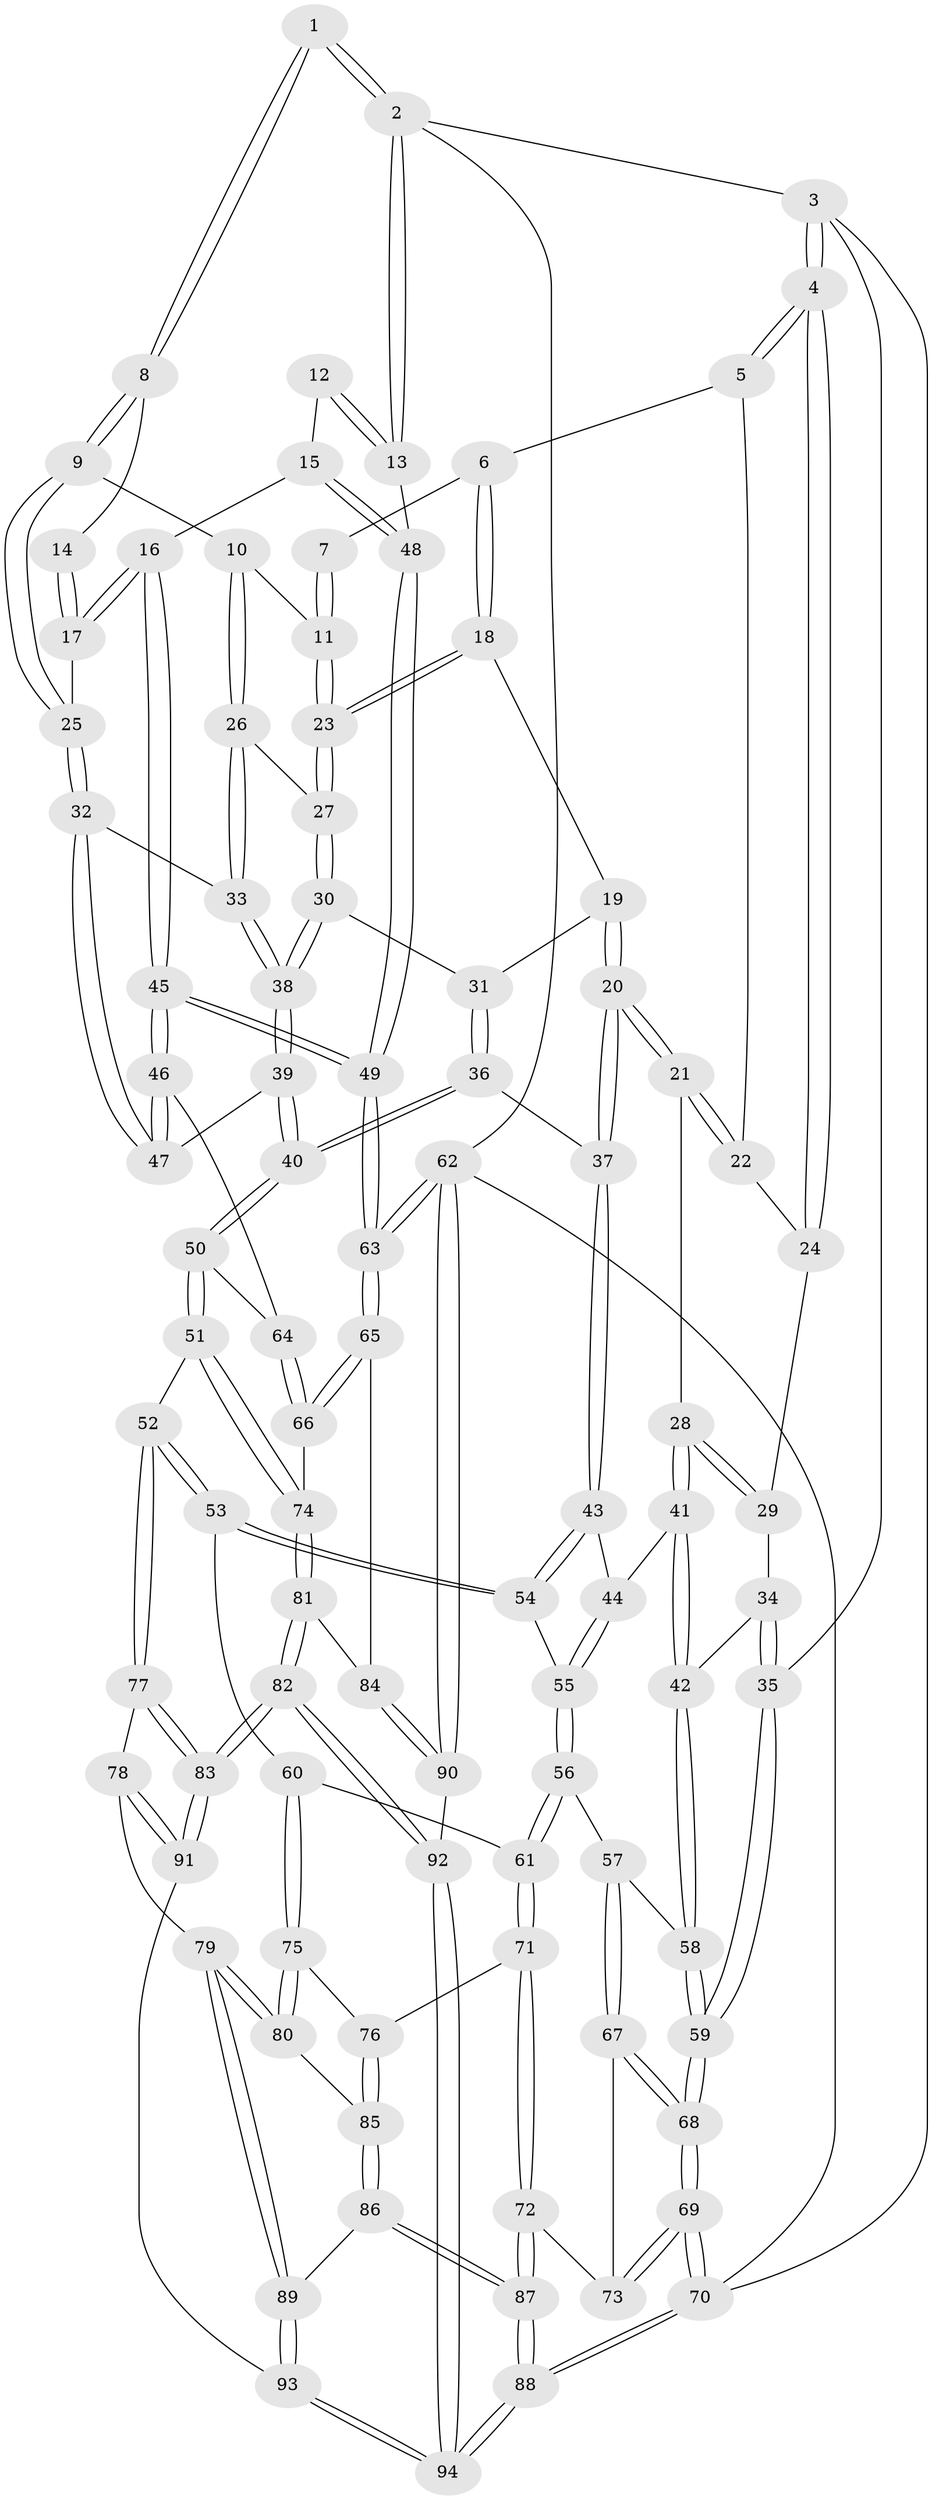 // Generated by graph-tools (version 1.1) at 2025/03/03/09/25 03:03:13]
// undirected, 94 vertices, 232 edges
graph export_dot {
graph [start="1"]
  node [color=gray90,style=filled];
  1 [pos="+0.6819741108001646+0"];
  2 [pos="+1+0"];
  3 [pos="+0+0"];
  4 [pos="+0+0"];
  5 [pos="+0.38682235553399064+0"];
  6 [pos="+0.5636694554783065+0"];
  7 [pos="+0.5998379021858711+0"];
  8 [pos="+0.7979063692053905+0.03236072890680025"];
  9 [pos="+0.790117902428162+0.14198296242214148"];
  10 [pos="+0.7266842311743932+0.1597537725967459"];
  11 [pos="+0.6810910204559584+0.14000987742547497"];
  12 [pos="+0.9508494591494526+0.08154200232112863"];
  13 [pos="+1+0"];
  14 [pos="+0.9049635395324801+0.08411452180248324"];
  15 [pos="+0.970694316444704+0.26158450538714567"];
  16 [pos="+0.923791047276963+0.2730798661932796"];
  17 [pos="+0.8828872653219637+0.25948946309763865"];
  18 [pos="+0.5380385835784136+0.016220101267264524"];
  19 [pos="+0.509716737276+0.10678822824482566"];
  20 [pos="+0.3470858076523603+0.23053490181931974"];
  21 [pos="+0.29348391876732394+0.2038214061706608"];
  22 [pos="+0.3004713443278821+0.02794536397785135"];
  23 [pos="+0.6452204605548587+0.19721380245937342"];
  24 [pos="+0.0851328606504201+0.08720581608132542"];
  25 [pos="+0.841281486032359+0.25672185664661235"];
  26 [pos="+0.6843721744959192+0.2441822363015821"];
  27 [pos="+0.6438167860694353+0.2317938836499683"];
  28 [pos="+0.2503681067697834+0.2190524992328715"];
  29 [pos="+0.10639571599912577+0.15942199984369754"];
  30 [pos="+0.6145981843176792+0.24346672220926252"];
  31 [pos="+0.5537236610808828+0.2351973207214349"];
  32 [pos="+0.8026031458409907+0.2810929914384308"];
  33 [pos="+0.7171257591967233+0.26801566124193116"];
  34 [pos="+0.039077121203935174+0.24038676359127398"];
  35 [pos="+0+0.319749896184085"];
  36 [pos="+0.47632014195165107+0.3159510773034728"];
  37 [pos="+0.3872564763143011+0.2895535307563458"];
  38 [pos="+0.6203288388759429+0.4271515090742161"];
  39 [pos="+0.6177455302244268+0.4373386597278799"];
  40 [pos="+0.5814647862803045+0.49106978216650976"];
  41 [pos="+0.1792678031804921+0.35203329738266037"];
  42 [pos="+0.15006981421680363+0.3684964274189468"];
  43 [pos="+0.3611629258575587+0.35232776970858526"];
  44 [pos="+0.26395896163103233+0.39927830486127996"];
  45 [pos="+0.9148596746389769+0.4939259863511168"];
  46 [pos="+0.8400068589078288+0.48971049903351693"];
  47 [pos="+0.7816953867003364+0.35970995024594354"];
  48 [pos="+1+0.2589116205827315"];
  49 [pos="+1+0.6889298684685361"];
  50 [pos="+0.5780964159340548+0.5461607492606485"];
  51 [pos="+0.5535652373117236+0.5896374919567774"];
  52 [pos="+0.5513291557205529+0.5906539483750318"];
  53 [pos="+0.470879025573949+0.594922163077832"];
  54 [pos="+0.36894038729116174+0.4101445924977841"];
  55 [pos="+0.28069302892316345+0.4616195899977829"];
  56 [pos="+0.27273446437775517+0.5530363795120782"];
  57 [pos="+0.10971488413745772+0.5116891391394957"];
  58 [pos="+0.07920316687671973+0.4822652205959321"];
  59 [pos="+0+0.4777339831719808"];
  60 [pos="+0.47045468123769746+0.5950554487944407"];
  61 [pos="+0.30788739902369006+0.583790567932921"];
  62 [pos="+1+1"];
  63 [pos="+1+0.7259095465196447"];
  64 [pos="+0.7989725159818402+0.5101456192311571"];
  65 [pos="+0.9753542383386754+0.7343745103699036"];
  66 [pos="+0.8176512848137839+0.6787603423446351"];
  67 [pos="+0.1131377696802264+0.6523849477895931"];
  68 [pos="+0+0.7165676501238099"];
  69 [pos="+0+1"];
  70 [pos="+0+1"];
  71 [pos="+0.2071806311223419+0.7378536674043944"];
  72 [pos="+0.2000840371098203+0.7415961361172247"];
  73 [pos="+0.12858702244885176+0.6826309032410057"];
  74 [pos="+0.6632599741235845+0.6831130806382373"];
  75 [pos="+0.37916495156794133+0.7551351155147465"];
  76 [pos="+0.2823166292650434+0.7638617700787855"];
  77 [pos="+0.5268814192428117+0.7800048534625869"];
  78 [pos="+0.42329535821467346+0.8571336896179733"];
  79 [pos="+0.40568515205817+0.8567943954686185"];
  80 [pos="+0.38613528965261384+0.8203763428435576"];
  81 [pos="+0.7100567076901736+0.8264977170321689"];
  82 [pos="+0.6571727215488194+1"];
  83 [pos="+0.6184991855920361+0.9976910667214183"];
  84 [pos="+0.8639362720601211+0.7912943823198744"];
  85 [pos="+0.3105164421784823+0.8277273128795626"];
  86 [pos="+0.27971597141579485+0.8786511930199683"];
  87 [pos="+0.13601327113631517+0.9040400132044817"];
  88 [pos="+0+1"];
  89 [pos="+0.3695551451977953+0.9095380199362919"];
  90 [pos="+0.6989935849392503+1"];
  91 [pos="+0.5452691622465945+0.9554548869853708"];
  92 [pos="+0.6859113490365631+1"];
  93 [pos="+0.37072509402065784+0.9339729740986119"];
  94 [pos="+0.31564651429929363+1"];
  1 -- 2;
  1 -- 2;
  1 -- 8;
  1 -- 8;
  2 -- 3;
  2 -- 13;
  2 -- 13;
  2 -- 62;
  3 -- 4;
  3 -- 4;
  3 -- 35;
  3 -- 70;
  4 -- 5;
  4 -- 5;
  4 -- 24;
  4 -- 24;
  5 -- 6;
  5 -- 22;
  6 -- 7;
  6 -- 18;
  6 -- 18;
  7 -- 11;
  7 -- 11;
  8 -- 9;
  8 -- 9;
  8 -- 14;
  9 -- 10;
  9 -- 25;
  9 -- 25;
  10 -- 11;
  10 -- 26;
  10 -- 26;
  11 -- 23;
  11 -- 23;
  12 -- 13;
  12 -- 13;
  12 -- 15;
  13 -- 48;
  14 -- 17;
  14 -- 17;
  15 -- 16;
  15 -- 48;
  15 -- 48;
  16 -- 17;
  16 -- 17;
  16 -- 45;
  16 -- 45;
  17 -- 25;
  18 -- 19;
  18 -- 23;
  18 -- 23;
  19 -- 20;
  19 -- 20;
  19 -- 31;
  20 -- 21;
  20 -- 21;
  20 -- 37;
  20 -- 37;
  21 -- 22;
  21 -- 22;
  21 -- 28;
  22 -- 24;
  23 -- 27;
  23 -- 27;
  24 -- 29;
  25 -- 32;
  25 -- 32;
  26 -- 27;
  26 -- 33;
  26 -- 33;
  27 -- 30;
  27 -- 30;
  28 -- 29;
  28 -- 29;
  28 -- 41;
  28 -- 41;
  29 -- 34;
  30 -- 31;
  30 -- 38;
  30 -- 38;
  31 -- 36;
  31 -- 36;
  32 -- 33;
  32 -- 47;
  32 -- 47;
  33 -- 38;
  33 -- 38;
  34 -- 35;
  34 -- 35;
  34 -- 42;
  35 -- 59;
  35 -- 59;
  36 -- 37;
  36 -- 40;
  36 -- 40;
  37 -- 43;
  37 -- 43;
  38 -- 39;
  38 -- 39;
  39 -- 40;
  39 -- 40;
  39 -- 47;
  40 -- 50;
  40 -- 50;
  41 -- 42;
  41 -- 42;
  41 -- 44;
  42 -- 58;
  42 -- 58;
  43 -- 44;
  43 -- 54;
  43 -- 54;
  44 -- 55;
  44 -- 55;
  45 -- 46;
  45 -- 46;
  45 -- 49;
  45 -- 49;
  46 -- 47;
  46 -- 47;
  46 -- 64;
  48 -- 49;
  48 -- 49;
  49 -- 63;
  49 -- 63;
  50 -- 51;
  50 -- 51;
  50 -- 64;
  51 -- 52;
  51 -- 74;
  51 -- 74;
  52 -- 53;
  52 -- 53;
  52 -- 77;
  52 -- 77;
  53 -- 54;
  53 -- 54;
  53 -- 60;
  54 -- 55;
  55 -- 56;
  55 -- 56;
  56 -- 57;
  56 -- 61;
  56 -- 61;
  57 -- 58;
  57 -- 67;
  57 -- 67;
  58 -- 59;
  58 -- 59;
  59 -- 68;
  59 -- 68;
  60 -- 61;
  60 -- 75;
  60 -- 75;
  61 -- 71;
  61 -- 71;
  62 -- 63;
  62 -- 63;
  62 -- 90;
  62 -- 90;
  62 -- 70;
  63 -- 65;
  63 -- 65;
  64 -- 66;
  64 -- 66;
  65 -- 66;
  65 -- 66;
  65 -- 84;
  66 -- 74;
  67 -- 68;
  67 -- 68;
  67 -- 73;
  68 -- 69;
  68 -- 69;
  69 -- 70;
  69 -- 70;
  69 -- 73;
  69 -- 73;
  70 -- 88;
  70 -- 88;
  71 -- 72;
  71 -- 72;
  71 -- 76;
  72 -- 73;
  72 -- 87;
  72 -- 87;
  74 -- 81;
  74 -- 81;
  75 -- 76;
  75 -- 80;
  75 -- 80;
  76 -- 85;
  76 -- 85;
  77 -- 78;
  77 -- 83;
  77 -- 83;
  78 -- 79;
  78 -- 91;
  78 -- 91;
  79 -- 80;
  79 -- 80;
  79 -- 89;
  79 -- 89;
  80 -- 85;
  81 -- 82;
  81 -- 82;
  81 -- 84;
  82 -- 83;
  82 -- 83;
  82 -- 92;
  82 -- 92;
  83 -- 91;
  83 -- 91;
  84 -- 90;
  84 -- 90;
  85 -- 86;
  85 -- 86;
  86 -- 87;
  86 -- 87;
  86 -- 89;
  87 -- 88;
  87 -- 88;
  88 -- 94;
  88 -- 94;
  89 -- 93;
  89 -- 93;
  90 -- 92;
  91 -- 93;
  92 -- 94;
  92 -- 94;
  93 -- 94;
  93 -- 94;
}
